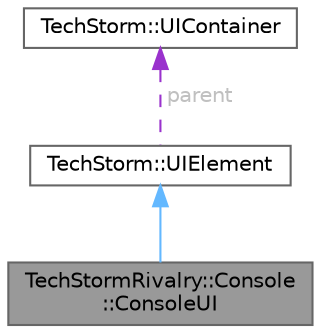 digraph "TechStormRivalry::Console::ConsoleUI"
{
 // LATEX_PDF_SIZE
  bgcolor="transparent";
  edge [fontname=Helvetica,fontsize=10,labelfontname=Helvetica,labelfontsize=10];
  node [fontname=Helvetica,fontsize=10,shape=box,height=0.2,width=0.4];
  Node1 [id="Node000001",label="TechStormRivalry::Console\l::ConsoleUI",height=0.2,width=0.4,color="gray40", fillcolor="grey60", style="filled", fontcolor="black",tooltip=" "];
  Node2 -> Node1 [id="edge1_Node000001_Node000002",dir="back",color="steelblue1",style="solid",tooltip=" "];
  Node2 [id="Node000002",label="TechStorm::UIElement",height=0.2,width=0.4,color="gray40", fillcolor="white", style="filled",URL="$class_tech_storm_1_1_u_i_element.html",tooltip=" "];
  Node3 -> Node2 [id="edge2_Node000002_Node000003",dir="back",color="darkorchid3",style="dashed",tooltip=" ",label=" parent",fontcolor="grey" ];
  Node3 [id="Node000003",label="TechStorm::UIContainer",height=0.2,width=0.4,color="gray40", fillcolor="white", style="filled",URL="$class_tech_storm_1_1_u_i_container.html",tooltip=" "];
}
